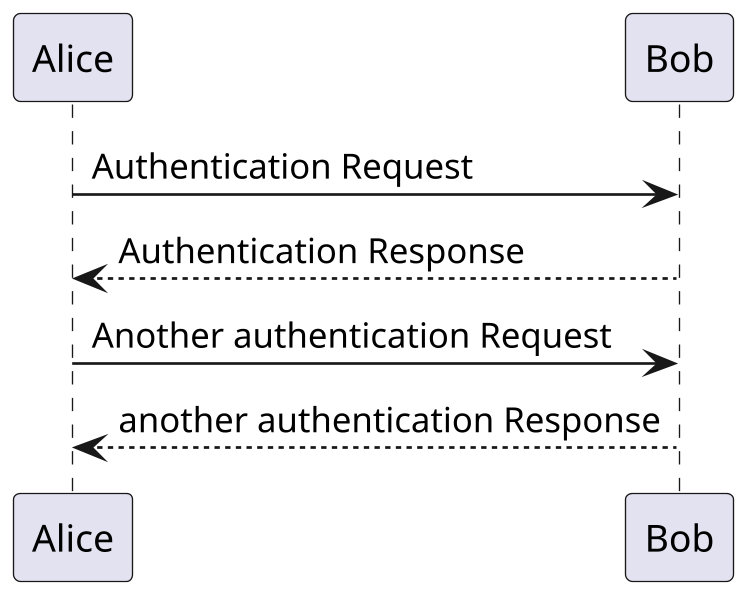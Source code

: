 @startuml
skinparam dpi 256

Alice -> Bob: Authentication Request
Bob --> Alice: Authentication Response

Alice -> Bob: Another authentication Request
Alice <-- Bob: another authentication Response
@enduml